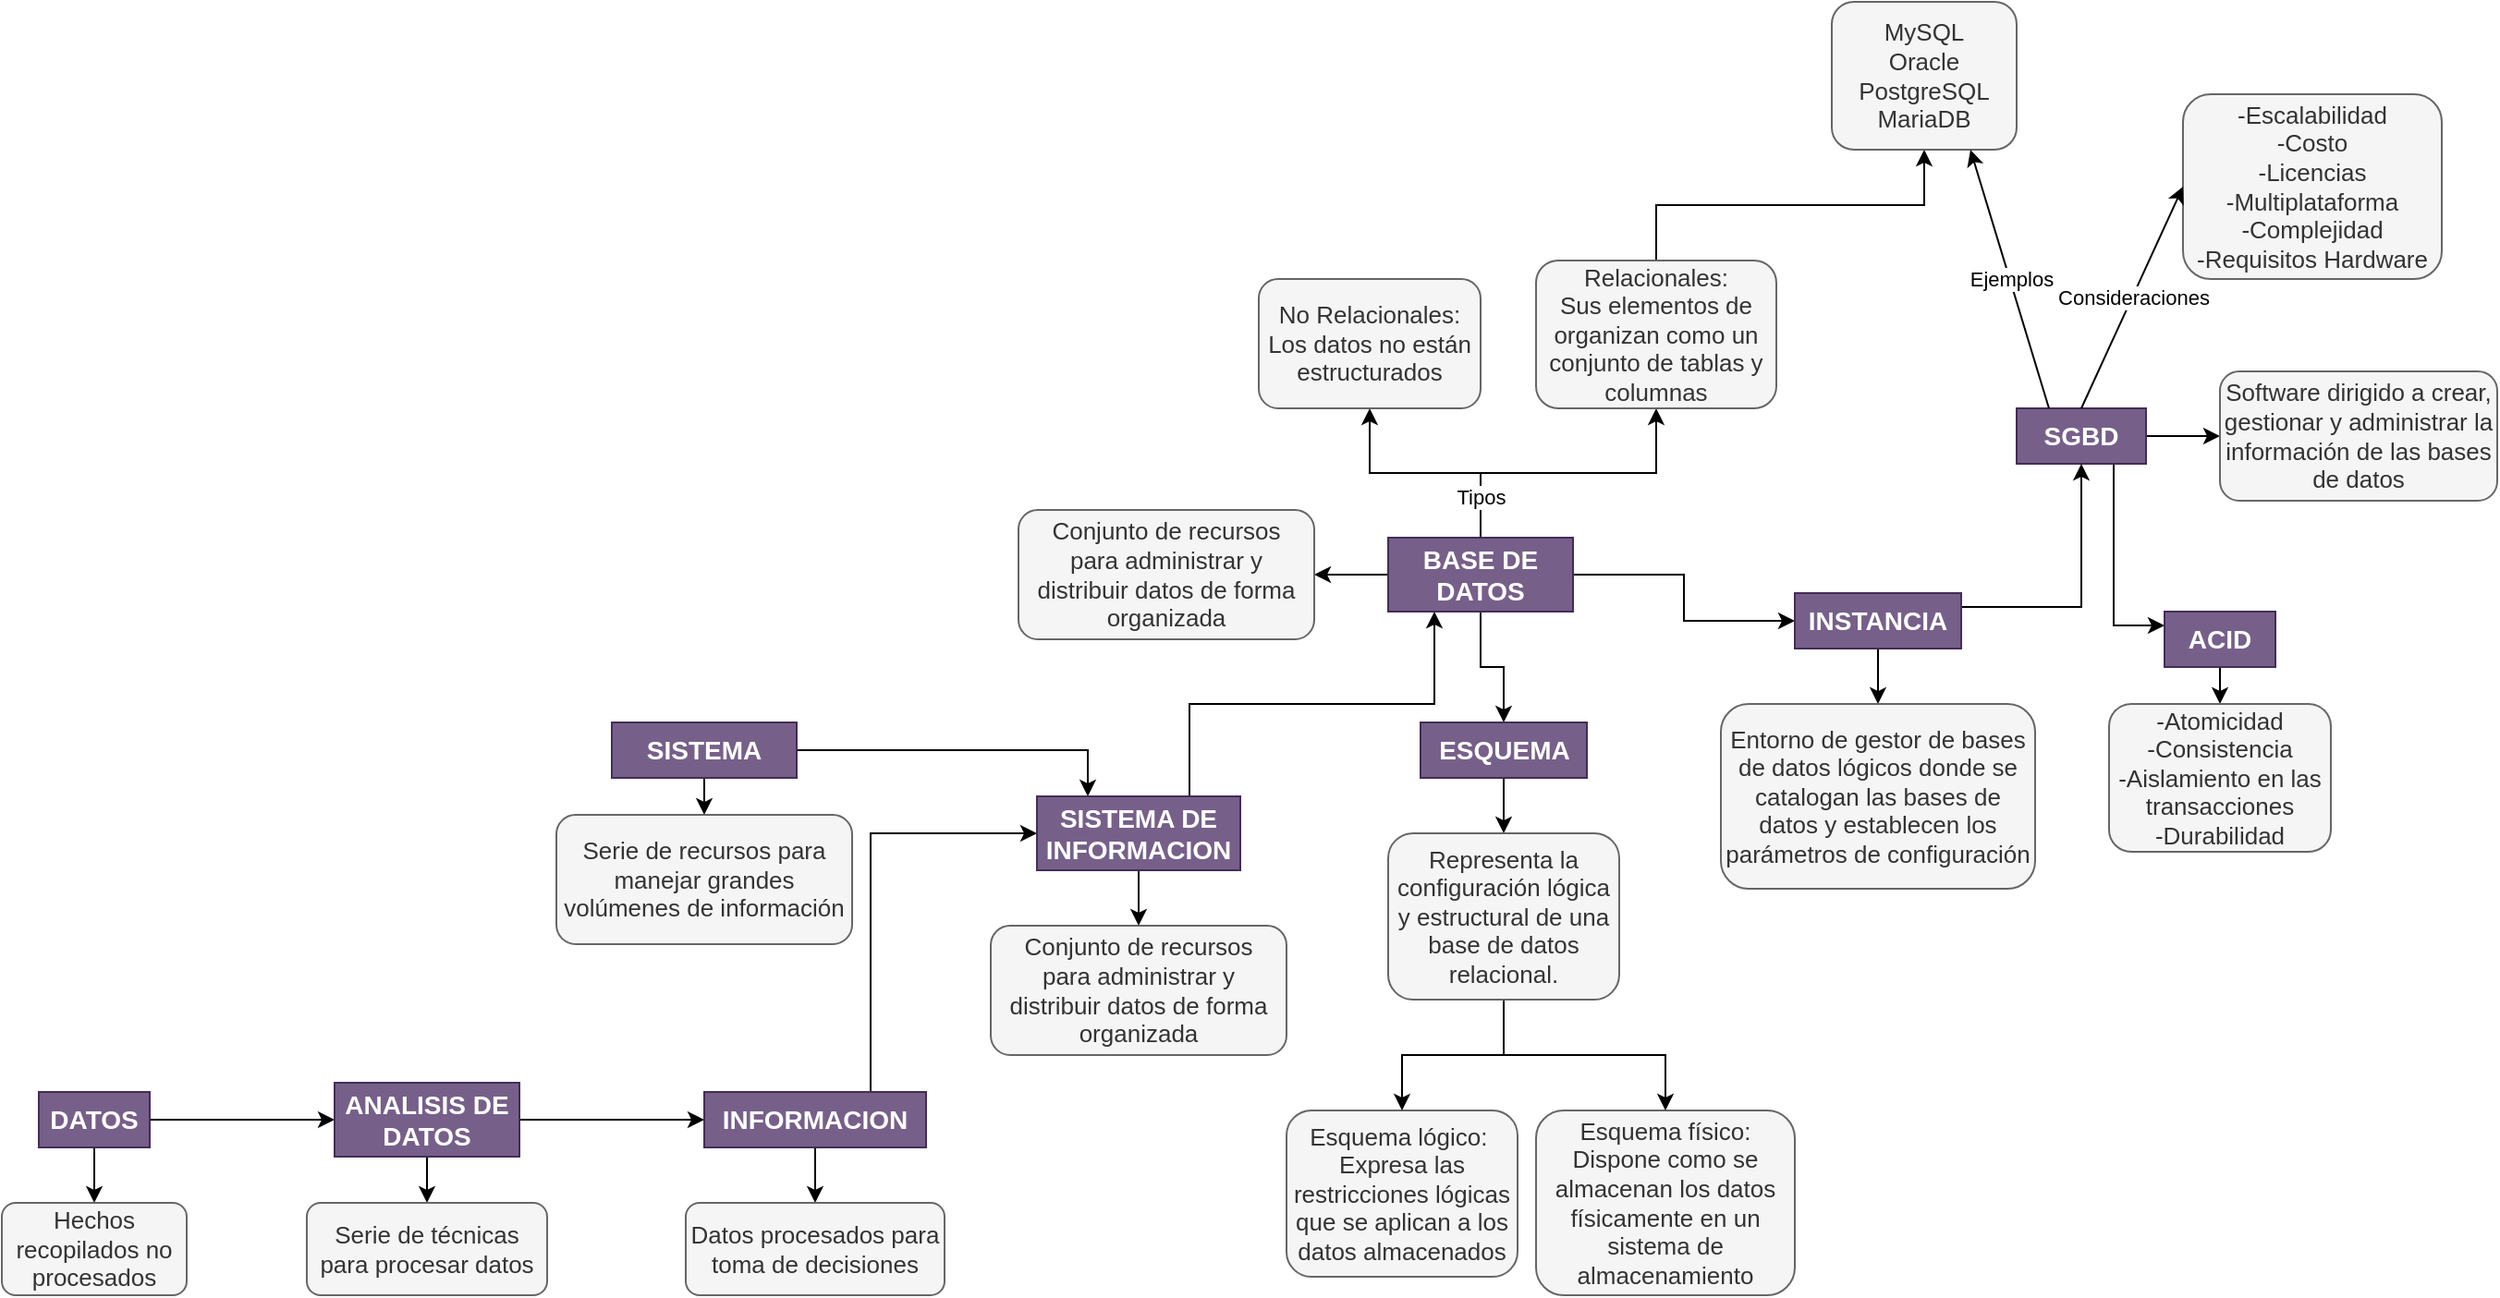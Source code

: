<mxfile version="21.6.3" type="github">
  <diagram name="Página-1" id="AEyVApIA7w85Lbusa7Iw">
    <mxGraphModel dx="993" dy="432" grid="1" gridSize="10" guides="1" tooltips="1" connect="1" arrows="1" fold="1" page="1" pageScale="1" pageWidth="1920" pageHeight="1200" math="0" shadow="0">
      <root>
        <mxCell id="0" />
        <mxCell id="1" parent="0" />
        <mxCell id="Nax9rcWnp-f-cdcPO7so-32" style="edgeStyle=orthogonalEdgeStyle;rounded=0;orthogonalLoop=1;jettySize=auto;html=1;exitX=1;exitY=0.5;exitDx=0;exitDy=0;entryX=0;entryY=0.5;entryDx=0;entryDy=0;" edge="1" parent="1" source="Nax9rcWnp-f-cdcPO7so-1" target="Nax9rcWnp-f-cdcPO7so-2">
          <mxGeometry relative="1" as="geometry" />
        </mxCell>
        <mxCell id="Nax9rcWnp-f-cdcPO7so-37" style="edgeStyle=orthogonalEdgeStyle;rounded=0;orthogonalLoop=1;jettySize=auto;html=1;exitX=0.5;exitY=1;exitDx=0;exitDy=0;entryX=0.5;entryY=0;entryDx=0;entryDy=0;" edge="1" parent="1" source="Nax9rcWnp-f-cdcPO7so-1" target="Nax9rcWnp-f-cdcPO7so-13">
          <mxGeometry relative="1" as="geometry" />
        </mxCell>
        <mxCell id="Nax9rcWnp-f-cdcPO7so-1" value="DATOS" style="rounded=0;whiteSpace=wrap;html=1;fillColor=#76608a;fontColor=#ffffff;strokeColor=#432D57;fontStyle=1;fontSize=14;" vertex="1" parent="1">
          <mxGeometry x="260" y="790" width="60" height="30" as="geometry" />
        </mxCell>
        <mxCell id="Nax9rcWnp-f-cdcPO7so-33" style="edgeStyle=orthogonalEdgeStyle;rounded=0;orthogonalLoop=1;jettySize=auto;html=1;exitX=1;exitY=0.5;exitDx=0;exitDy=0;entryX=0;entryY=0.5;entryDx=0;entryDy=0;" edge="1" parent="1" source="Nax9rcWnp-f-cdcPO7so-2" target="Nax9rcWnp-f-cdcPO7so-3">
          <mxGeometry relative="1" as="geometry" />
        </mxCell>
        <mxCell id="Nax9rcWnp-f-cdcPO7so-38" style="edgeStyle=orthogonalEdgeStyle;rounded=0;orthogonalLoop=1;jettySize=auto;html=1;exitX=0.5;exitY=1;exitDx=0;exitDy=0;entryX=0.5;entryY=0;entryDx=0;entryDy=0;" edge="1" parent="1" source="Nax9rcWnp-f-cdcPO7so-2" target="Nax9rcWnp-f-cdcPO7so-14">
          <mxGeometry relative="1" as="geometry" />
        </mxCell>
        <mxCell id="Nax9rcWnp-f-cdcPO7so-2" value="ANALISIS DE DATOS" style="rounded=0;whiteSpace=wrap;html=1;fillColor=#76608a;fontColor=#ffffff;strokeColor=#432D57;fontStyle=1;fontSize=14;" vertex="1" parent="1">
          <mxGeometry x="420" y="785" width="100" height="40" as="geometry" />
        </mxCell>
        <mxCell id="Nax9rcWnp-f-cdcPO7so-34" style="edgeStyle=orthogonalEdgeStyle;rounded=0;orthogonalLoop=1;jettySize=auto;html=1;exitX=0.75;exitY=0;exitDx=0;exitDy=0;entryX=0;entryY=0.5;entryDx=0;entryDy=0;" edge="1" parent="1" source="Nax9rcWnp-f-cdcPO7so-3" target="Nax9rcWnp-f-cdcPO7so-5">
          <mxGeometry relative="1" as="geometry" />
        </mxCell>
        <mxCell id="Nax9rcWnp-f-cdcPO7so-39" style="edgeStyle=orthogonalEdgeStyle;rounded=0;orthogonalLoop=1;jettySize=auto;html=1;exitX=0.5;exitY=1;exitDx=0;exitDy=0;entryX=0.5;entryY=0;entryDx=0;entryDy=0;" edge="1" parent="1" source="Nax9rcWnp-f-cdcPO7so-3" target="Nax9rcWnp-f-cdcPO7so-15">
          <mxGeometry relative="1" as="geometry" />
        </mxCell>
        <mxCell id="Nax9rcWnp-f-cdcPO7so-3" value="INFORMACION" style="rounded=0;whiteSpace=wrap;html=1;fillColor=#76608a;fontColor=#ffffff;strokeColor=#432D57;fontStyle=1;fontSize=14;" vertex="1" parent="1">
          <mxGeometry x="620" y="790" width="120" height="30" as="geometry" />
        </mxCell>
        <mxCell id="Nax9rcWnp-f-cdcPO7so-35" style="edgeStyle=orthogonalEdgeStyle;rounded=0;orthogonalLoop=1;jettySize=auto;html=1;exitX=1;exitY=0.5;exitDx=0;exitDy=0;entryX=0.25;entryY=0;entryDx=0;entryDy=0;" edge="1" parent="1" source="Nax9rcWnp-f-cdcPO7so-4" target="Nax9rcWnp-f-cdcPO7so-5">
          <mxGeometry relative="1" as="geometry" />
        </mxCell>
        <mxCell id="Nax9rcWnp-f-cdcPO7so-36" style="edgeStyle=orthogonalEdgeStyle;rounded=0;orthogonalLoop=1;jettySize=auto;html=1;exitX=0.5;exitY=1;exitDx=0;exitDy=0;entryX=0.5;entryY=0;entryDx=0;entryDy=0;" edge="1" parent="1" source="Nax9rcWnp-f-cdcPO7so-4" target="Nax9rcWnp-f-cdcPO7so-16">
          <mxGeometry relative="1" as="geometry" />
        </mxCell>
        <mxCell id="Nax9rcWnp-f-cdcPO7so-4" value="SISTEMA" style="rounded=0;whiteSpace=wrap;html=1;fillColor=#76608a;fontColor=#ffffff;strokeColor=#432D57;fontStyle=1;fontSize=14;" vertex="1" parent="1">
          <mxGeometry x="570" y="590" width="100" height="30" as="geometry" />
        </mxCell>
        <mxCell id="Nax9rcWnp-f-cdcPO7so-40" style="edgeStyle=orthogonalEdgeStyle;rounded=0;orthogonalLoop=1;jettySize=auto;html=1;exitX=0.5;exitY=1;exitDx=0;exitDy=0;entryX=0.5;entryY=0;entryDx=0;entryDy=0;" edge="1" parent="1" source="Nax9rcWnp-f-cdcPO7so-5" target="Nax9rcWnp-f-cdcPO7so-17">
          <mxGeometry relative="1" as="geometry" />
        </mxCell>
        <mxCell id="Nax9rcWnp-f-cdcPO7so-41" style="edgeStyle=orthogonalEdgeStyle;rounded=0;orthogonalLoop=1;jettySize=auto;html=1;exitX=0.75;exitY=0;exitDx=0;exitDy=0;entryX=0.25;entryY=1;entryDx=0;entryDy=0;" edge="1" parent="1" source="Nax9rcWnp-f-cdcPO7so-5" target="Nax9rcWnp-f-cdcPO7so-6">
          <mxGeometry relative="1" as="geometry" />
        </mxCell>
        <mxCell id="Nax9rcWnp-f-cdcPO7so-5" value="SISTEMA DE INFORMACION" style="rounded=0;whiteSpace=wrap;html=1;fillColor=#76608a;fontColor=#ffffff;strokeColor=#432D57;fontStyle=1;fontSize=14;" vertex="1" parent="1">
          <mxGeometry x="800" y="630" width="110" height="40" as="geometry" />
        </mxCell>
        <mxCell id="Nax9rcWnp-f-cdcPO7so-42" style="edgeStyle=orthogonalEdgeStyle;rounded=0;orthogonalLoop=1;jettySize=auto;html=1;exitX=0;exitY=0.5;exitDx=0;exitDy=0;entryX=1;entryY=0.5;entryDx=0;entryDy=0;" edge="1" parent="1" source="Nax9rcWnp-f-cdcPO7so-6" target="Nax9rcWnp-f-cdcPO7so-18">
          <mxGeometry relative="1" as="geometry" />
        </mxCell>
        <mxCell id="Nax9rcWnp-f-cdcPO7so-46" style="edgeStyle=orthogonalEdgeStyle;rounded=0;orthogonalLoop=1;jettySize=auto;html=1;exitX=0.5;exitY=1;exitDx=0;exitDy=0;entryX=0.5;entryY=0;entryDx=0;entryDy=0;" edge="1" parent="1" source="Nax9rcWnp-f-cdcPO7so-6" target="Nax9rcWnp-f-cdcPO7so-7">
          <mxGeometry relative="1" as="geometry" />
        </mxCell>
        <mxCell id="Nax9rcWnp-f-cdcPO7so-47" style="edgeStyle=orthogonalEdgeStyle;rounded=0;orthogonalLoop=1;jettySize=auto;html=1;exitX=1;exitY=0.5;exitDx=0;exitDy=0;entryX=0;entryY=0.5;entryDx=0;entryDy=0;" edge="1" parent="1" source="Nax9rcWnp-f-cdcPO7so-6" target="Nax9rcWnp-f-cdcPO7so-10">
          <mxGeometry relative="1" as="geometry" />
        </mxCell>
        <mxCell id="Nax9rcWnp-f-cdcPO7so-53" style="edgeStyle=orthogonalEdgeStyle;rounded=0;orthogonalLoop=1;jettySize=auto;html=1;exitX=0.5;exitY=0;exitDx=0;exitDy=0;entryX=0.5;entryY=1;entryDx=0;entryDy=0;" edge="1" parent="1" source="Nax9rcWnp-f-cdcPO7so-6" target="Nax9rcWnp-f-cdcPO7so-26">
          <mxGeometry relative="1" as="geometry" />
        </mxCell>
        <mxCell id="Nax9rcWnp-f-cdcPO7so-54" style="edgeStyle=orthogonalEdgeStyle;rounded=0;orthogonalLoop=1;jettySize=auto;html=1;exitX=0.5;exitY=0;exitDx=0;exitDy=0;entryX=0.5;entryY=1;entryDx=0;entryDy=0;" edge="1" parent="1" source="Nax9rcWnp-f-cdcPO7so-6" target="Nax9rcWnp-f-cdcPO7so-25">
          <mxGeometry relative="1" as="geometry" />
        </mxCell>
        <mxCell id="Nax9rcWnp-f-cdcPO7so-63" value="Tipos" style="edgeLabel;html=1;align=center;verticalAlign=middle;resizable=0;points=[];" vertex="1" connectable="0" parent="Nax9rcWnp-f-cdcPO7so-54">
          <mxGeometry x="-0.729" relative="1" as="geometry">
            <mxPoint as="offset" />
          </mxGeometry>
        </mxCell>
        <mxCell id="Nax9rcWnp-f-cdcPO7so-6" value="BASE DE DATOS" style="rounded=0;whiteSpace=wrap;html=1;fillColor=#76608a;fontColor=#ffffff;strokeColor=#432D57;fontStyle=1;fontSize=14;" vertex="1" parent="1">
          <mxGeometry x="990" y="490" width="100" height="40" as="geometry" />
        </mxCell>
        <mxCell id="Nax9rcWnp-f-cdcPO7so-43" style="edgeStyle=orthogonalEdgeStyle;rounded=0;orthogonalLoop=1;jettySize=auto;html=1;exitX=0.5;exitY=1;exitDx=0;exitDy=0;entryX=0.5;entryY=0;entryDx=0;entryDy=0;" edge="1" parent="1" source="Nax9rcWnp-f-cdcPO7so-7" target="Nax9rcWnp-f-cdcPO7so-21">
          <mxGeometry relative="1" as="geometry" />
        </mxCell>
        <mxCell id="Nax9rcWnp-f-cdcPO7so-7" value="ESQUEMA" style="rounded=0;whiteSpace=wrap;html=1;fillColor=#76608a;fontColor=#ffffff;strokeColor=#432D57;fontStyle=1;fontSize=14;" vertex="1" parent="1">
          <mxGeometry x="1007.5" y="590" width="90" height="30" as="geometry" />
        </mxCell>
        <mxCell id="Nax9rcWnp-f-cdcPO7so-50" style="edgeStyle=orthogonalEdgeStyle;rounded=0;orthogonalLoop=1;jettySize=auto;html=1;exitX=0.75;exitY=1;exitDx=0;exitDy=0;entryX=0;entryY=0.25;entryDx=0;entryDy=0;" edge="1" parent="1" source="Nax9rcWnp-f-cdcPO7so-9" target="Nax9rcWnp-f-cdcPO7so-11">
          <mxGeometry relative="1" as="geometry" />
        </mxCell>
        <mxCell id="Nax9rcWnp-f-cdcPO7so-52" style="edgeStyle=orthogonalEdgeStyle;rounded=0;orthogonalLoop=1;jettySize=auto;html=1;exitX=1;exitY=0.5;exitDx=0;exitDy=0;entryX=0;entryY=0.5;entryDx=0;entryDy=0;" edge="1" parent="1" source="Nax9rcWnp-f-cdcPO7so-9" target="Nax9rcWnp-f-cdcPO7so-27">
          <mxGeometry relative="1" as="geometry" />
        </mxCell>
        <mxCell id="Nax9rcWnp-f-cdcPO7so-9" value="SGBD" style="rounded=0;whiteSpace=wrap;html=1;fillColor=#76608a;fontColor=#ffffff;strokeColor=#432D57;fontStyle=1;fontSize=14;" vertex="1" parent="1">
          <mxGeometry x="1330" y="420" width="70" height="30" as="geometry" />
        </mxCell>
        <mxCell id="Nax9rcWnp-f-cdcPO7so-48" style="edgeStyle=orthogonalEdgeStyle;rounded=0;orthogonalLoop=1;jettySize=auto;html=1;exitX=0.5;exitY=1;exitDx=0;exitDy=0;entryX=0.5;entryY=0;entryDx=0;entryDy=0;" edge="1" parent="1" source="Nax9rcWnp-f-cdcPO7so-10" target="Nax9rcWnp-f-cdcPO7so-22">
          <mxGeometry relative="1" as="geometry" />
        </mxCell>
        <mxCell id="Nax9rcWnp-f-cdcPO7so-49" style="edgeStyle=orthogonalEdgeStyle;rounded=0;orthogonalLoop=1;jettySize=auto;html=1;exitX=1;exitY=0.25;exitDx=0;exitDy=0;entryX=0.5;entryY=1;entryDx=0;entryDy=0;" edge="1" parent="1" source="Nax9rcWnp-f-cdcPO7so-10" target="Nax9rcWnp-f-cdcPO7so-9">
          <mxGeometry relative="1" as="geometry" />
        </mxCell>
        <mxCell id="Nax9rcWnp-f-cdcPO7so-10" value="INSTANCIA" style="rounded=0;whiteSpace=wrap;html=1;fillColor=#76608a;fontColor=#ffffff;strokeColor=#432D57;fontStyle=1;fontSize=14;" vertex="1" parent="1">
          <mxGeometry x="1210" y="520" width="90" height="30" as="geometry" />
        </mxCell>
        <mxCell id="Nax9rcWnp-f-cdcPO7so-51" style="edgeStyle=orthogonalEdgeStyle;rounded=0;orthogonalLoop=1;jettySize=auto;html=1;exitX=0.5;exitY=1;exitDx=0;exitDy=0;entryX=0.5;entryY=0;entryDx=0;entryDy=0;" edge="1" parent="1" source="Nax9rcWnp-f-cdcPO7so-11" target="Nax9rcWnp-f-cdcPO7so-28">
          <mxGeometry relative="1" as="geometry" />
        </mxCell>
        <mxCell id="Nax9rcWnp-f-cdcPO7so-11" value="ACID" style="rounded=0;whiteSpace=wrap;html=1;fillColor=#76608a;fontColor=#ffffff;strokeColor=#432D57;fontStyle=1;fontSize=14;" vertex="1" parent="1">
          <mxGeometry x="1410" y="530" width="60" height="30" as="geometry" />
        </mxCell>
        <mxCell id="Nax9rcWnp-f-cdcPO7so-13" value="&lt;div style=&quot;font-size: 13px;&quot;&gt;Hechos&lt;/div&gt;&lt;div style=&quot;font-size: 13px;&quot;&gt;recopilados no&lt;/div&gt;&lt;div style=&quot;font-size: 13px;&quot;&gt;procesados&lt;/div&gt;" style="rounded=1;whiteSpace=wrap;html=1;fillColor=#f5f5f5;strokeColor=#666666;fontColor=#333333;fontSize=13;" vertex="1" parent="1">
          <mxGeometry x="240" y="850" width="100" height="50" as="geometry" />
        </mxCell>
        <mxCell id="Nax9rcWnp-f-cdcPO7so-14" value="&lt;div style=&quot;font-size: 13px;&quot;&gt;Serie de técnicas para procesar datos&lt;/div&gt;" style="rounded=1;whiteSpace=wrap;html=1;fillColor=#f5f5f5;strokeColor=#666666;fontColor=#333333;fontSize=13;" vertex="1" parent="1">
          <mxGeometry x="405" y="850" width="130" height="50" as="geometry" />
        </mxCell>
        <mxCell id="Nax9rcWnp-f-cdcPO7so-15" value="&lt;div style=&quot;font-size: 13px;&quot;&gt;Datos procesados para toma de decisiones&lt;/div&gt;" style="rounded=1;whiteSpace=wrap;html=1;fillColor=#f5f5f5;strokeColor=#666666;fontColor=#333333;fontSize=13;" vertex="1" parent="1">
          <mxGeometry x="610" y="850" width="140" height="50" as="geometry" />
        </mxCell>
        <mxCell id="Nax9rcWnp-f-cdcPO7so-16" value="&lt;div style=&quot;font-size: 13px;&quot;&gt;&lt;div&gt;Serie de recursos para&lt;/div&gt;&lt;div&gt;manejar grandes&lt;/div&gt;&lt;div&gt;volúmenes de información&lt;/div&gt;&lt;/div&gt;" style="rounded=1;whiteSpace=wrap;html=1;fillColor=#f5f5f5;strokeColor=#666666;fontColor=#333333;fontSize=13;" vertex="1" parent="1">
          <mxGeometry x="540" y="640" width="160" height="70" as="geometry" />
        </mxCell>
        <mxCell id="Nax9rcWnp-f-cdcPO7so-17" value="&lt;div style=&quot;&quot;&gt;&lt;div style=&quot;&quot;&gt;Conjunto de recursos&lt;/div&gt;&lt;div style=&quot;&quot;&gt;para administrar y&lt;/div&gt;&lt;div style=&quot;&quot;&gt;distribuir datos de forma&lt;/div&gt;&lt;div style=&quot;&quot;&gt;organizada&lt;/div&gt;&lt;/div&gt;" style="rounded=1;whiteSpace=wrap;html=1;fillColor=#f5f5f5;strokeColor=#666666;fontColor=#333333;fontSize=13;" vertex="1" parent="1">
          <mxGeometry x="775" y="700" width="160" height="70" as="geometry" />
        </mxCell>
        <mxCell id="Nax9rcWnp-f-cdcPO7so-18" value="&lt;div style=&quot;&quot;&gt;&lt;div style=&quot;&quot;&gt;Conjunto de recursos&lt;/div&gt;&lt;div style=&quot;&quot;&gt;para administrar y&lt;/div&gt;&lt;div style=&quot;&quot;&gt;distribuir datos de forma&lt;/div&gt;&lt;div style=&quot;&quot;&gt;organizada&lt;/div&gt;&lt;/div&gt;" style="rounded=1;whiteSpace=wrap;html=1;fillColor=#f5f5f5;strokeColor=#666666;fontColor=#333333;fontSize=13;" vertex="1" parent="1">
          <mxGeometry x="790" y="475" width="160" height="70" as="geometry" />
        </mxCell>
        <mxCell id="Nax9rcWnp-f-cdcPO7so-19" value="&lt;div style=&quot;&quot;&gt;&lt;div style=&quot;&quot;&gt;Esquema lógico:&amp;nbsp;&lt;/div&gt;&lt;div style=&quot;&quot;&gt;Expresa las restricciones lógicas que se aplican a los datos almacenados&lt;/div&gt;&lt;/div&gt;" style="rounded=1;whiteSpace=wrap;html=1;fillColor=#f5f5f5;strokeColor=#666666;fontColor=#333333;fontSize=13;" vertex="1" parent="1">
          <mxGeometry x="935" y="800" width="125" height="90" as="geometry" />
        </mxCell>
        <mxCell id="Nax9rcWnp-f-cdcPO7so-20" value="&lt;div style=&quot;&quot;&gt;&lt;div style=&quot;&quot;&gt;Esquema físico:&lt;br&gt;&lt;/div&gt;&lt;div style=&quot;&quot;&gt;Dispone como se almacenan los datos físicamente en un sistema de almacenamiento&lt;/div&gt;&lt;/div&gt;" style="rounded=1;whiteSpace=wrap;html=1;fillColor=#f5f5f5;strokeColor=#666666;fontColor=#333333;fontSize=13;" vertex="1" parent="1">
          <mxGeometry x="1070" y="800" width="140" height="100" as="geometry" />
        </mxCell>
        <mxCell id="Nax9rcWnp-f-cdcPO7so-44" style="edgeStyle=orthogonalEdgeStyle;rounded=0;orthogonalLoop=1;jettySize=auto;html=1;exitX=0.5;exitY=1;exitDx=0;exitDy=0;entryX=0.5;entryY=0;entryDx=0;entryDy=0;" edge="1" parent="1" source="Nax9rcWnp-f-cdcPO7so-21" target="Nax9rcWnp-f-cdcPO7so-19">
          <mxGeometry relative="1" as="geometry" />
        </mxCell>
        <mxCell id="Nax9rcWnp-f-cdcPO7so-45" style="edgeStyle=orthogonalEdgeStyle;rounded=0;orthogonalLoop=1;jettySize=auto;html=1;exitX=0.5;exitY=1;exitDx=0;exitDy=0;entryX=0.5;entryY=0;entryDx=0;entryDy=0;" edge="1" parent="1" source="Nax9rcWnp-f-cdcPO7so-21" target="Nax9rcWnp-f-cdcPO7so-20">
          <mxGeometry relative="1" as="geometry" />
        </mxCell>
        <mxCell id="Nax9rcWnp-f-cdcPO7so-21" value="&lt;div style=&quot;&quot;&gt;&lt;div style=&quot;&quot;&gt;Representa la configuración lógica y estructural de una base de datos relacional.&lt;/div&gt;&lt;/div&gt;" style="rounded=1;whiteSpace=wrap;html=1;fillColor=#f5f5f5;strokeColor=#666666;fontColor=#333333;fontSize=13;" vertex="1" parent="1">
          <mxGeometry x="990" y="650" width="125" height="90" as="geometry" />
        </mxCell>
        <mxCell id="Nax9rcWnp-f-cdcPO7so-22" value="&lt;div style=&quot;&quot;&gt;&lt;div style=&quot;&quot;&gt;Entorno de gestor de bases de datos lógicos donde se catalogan las bases de datos y establecen los parámetros de configuración&lt;/div&gt;&lt;/div&gt;" style="rounded=1;whiteSpace=wrap;html=1;fillColor=#f5f5f5;strokeColor=#666666;fontColor=#333333;fontSize=13;" vertex="1" parent="1">
          <mxGeometry x="1170" y="580" width="170" height="100" as="geometry" />
        </mxCell>
        <mxCell id="Nax9rcWnp-f-cdcPO7so-62" style="edgeStyle=orthogonalEdgeStyle;rounded=0;orthogonalLoop=1;jettySize=auto;html=1;exitX=0.5;exitY=0;exitDx=0;exitDy=0;" edge="1" parent="1" source="Nax9rcWnp-f-cdcPO7so-25" target="Nax9rcWnp-f-cdcPO7so-58">
          <mxGeometry relative="1" as="geometry" />
        </mxCell>
        <mxCell id="Nax9rcWnp-f-cdcPO7so-25" value="&lt;div style=&quot;&quot;&gt;&lt;div style=&quot;&quot;&gt;Relacionales:&lt;/div&gt;&lt;div style=&quot;&quot;&gt;&lt;div&gt;Sus elementos de&lt;/div&gt;&lt;div&gt;organizan como un&lt;/div&gt;&lt;div&gt;conjunto de tablas y&lt;/div&gt;&lt;div&gt;columnas&lt;/div&gt;&lt;/div&gt;&lt;/div&gt;" style="rounded=1;whiteSpace=wrap;html=1;fillColor=#f5f5f5;strokeColor=#666666;fontColor=#333333;fontSize=13;" vertex="1" parent="1">
          <mxGeometry x="1070" y="340" width="130" height="80" as="geometry" />
        </mxCell>
        <mxCell id="Nax9rcWnp-f-cdcPO7so-26" value="&lt;div style=&quot;&quot;&gt;&lt;div style=&quot;&quot;&gt;No Relacionales:&lt;/div&gt;&lt;div style=&quot;&quot;&gt;Los datos no están estructurados&lt;/div&gt;&lt;/div&gt;" style="rounded=1;whiteSpace=wrap;html=1;fillColor=#f5f5f5;strokeColor=#666666;fontColor=#333333;fontSize=13;" vertex="1" parent="1">
          <mxGeometry x="920" y="350" width="120" height="70" as="geometry" />
        </mxCell>
        <mxCell id="Nax9rcWnp-f-cdcPO7so-27" value="&lt;div style=&quot;&quot;&gt;&lt;div style=&quot;&quot;&gt;Software dirigido a crear, gestionar y administrar la información de las bases de datos&lt;br&gt;&lt;/div&gt;&lt;/div&gt;" style="rounded=1;whiteSpace=wrap;html=1;fillColor=#f5f5f5;strokeColor=#666666;fontColor=#333333;fontSize=13;" vertex="1" parent="1">
          <mxGeometry x="1440" y="400" width="150" height="70" as="geometry" />
        </mxCell>
        <mxCell id="Nax9rcWnp-f-cdcPO7so-28" value="&lt;div style=&quot;&quot;&gt;&lt;div style=&quot;&quot;&gt;&lt;div&gt;-Atomicidad&lt;/div&gt;&lt;div&gt;-Consistencia&lt;/div&gt;&lt;div&gt;-Aislamiento en las&lt;/div&gt;&lt;div&gt;transacciones&lt;/div&gt;&lt;div&gt;-Durabilidad&lt;/div&gt;&lt;/div&gt;&lt;/div&gt;" style="rounded=1;whiteSpace=wrap;html=1;fillColor=#f5f5f5;strokeColor=#666666;fontColor=#333333;fontSize=13;" vertex="1" parent="1">
          <mxGeometry x="1380" y="580" width="120" height="80" as="geometry" />
        </mxCell>
        <mxCell id="Nax9rcWnp-f-cdcPO7so-29" value="&lt;div style=&quot;&quot;&gt;&lt;div style=&quot;&quot;&gt;-Escalabilidad&lt;/div&gt;&lt;div style=&quot;&quot;&gt;-Costo&lt;/div&gt;&lt;div style=&quot;&quot;&gt;-Licencias&lt;/div&gt;&lt;div style=&quot;&quot;&gt;-Multiplataforma&lt;/div&gt;&lt;div style=&quot;&quot;&gt;-Complejidad&lt;/div&gt;&lt;div style=&quot;&quot;&gt;-Requisitos Hardware&lt;/div&gt;&lt;/div&gt;" style="rounded=1;whiteSpace=wrap;html=1;fillColor=#f5f5f5;strokeColor=#666666;fontColor=#333333;fontSize=13;" vertex="1" parent="1">
          <mxGeometry x="1420" y="250" width="140" height="100" as="geometry" />
        </mxCell>
        <mxCell id="Nax9rcWnp-f-cdcPO7so-55" value="" style="endArrow=classic;html=1;rounded=0;exitX=0.5;exitY=0;exitDx=0;exitDy=0;entryX=0;entryY=0.5;entryDx=0;entryDy=0;" edge="1" parent="1" source="Nax9rcWnp-f-cdcPO7so-9" target="Nax9rcWnp-f-cdcPO7so-29">
          <mxGeometry relative="1" as="geometry">
            <mxPoint x="1300" y="350" as="sourcePoint" />
            <mxPoint x="1400" y="350" as="targetPoint" />
          </mxGeometry>
        </mxCell>
        <mxCell id="Nax9rcWnp-f-cdcPO7so-56" value="Consideraciones" style="edgeLabel;resizable=0;html=1;align=center;verticalAlign=middle;" connectable="0" vertex="1" parent="Nax9rcWnp-f-cdcPO7so-55">
          <mxGeometry relative="1" as="geometry" />
        </mxCell>
        <mxCell id="Nax9rcWnp-f-cdcPO7so-58" value="&lt;div style=&quot;&quot;&gt;&lt;div style=&quot;&quot;&gt;MySQL&lt;/div&gt;&lt;div style=&quot;&quot;&gt;Oracle&lt;/div&gt;&lt;div style=&quot;&quot;&gt;PostgreSQL&lt;/div&gt;&lt;div style=&quot;&quot;&gt;MariaDB&lt;/div&gt;&lt;/div&gt;" style="rounded=1;whiteSpace=wrap;html=1;fillColor=#f5f5f5;strokeColor=#666666;fontColor=#333333;fontSize=13;" vertex="1" parent="1">
          <mxGeometry x="1230" y="200" width="100" height="80" as="geometry" />
        </mxCell>
        <mxCell id="Nax9rcWnp-f-cdcPO7so-59" value="" style="endArrow=classic;html=1;rounded=0;exitX=0.25;exitY=0;exitDx=0;exitDy=0;entryX=0.75;entryY=1;entryDx=0;entryDy=0;" edge="1" parent="1" source="Nax9rcWnp-f-cdcPO7so-9" target="Nax9rcWnp-f-cdcPO7so-58">
          <mxGeometry relative="1" as="geometry">
            <mxPoint x="1375" y="430" as="sourcePoint" />
            <mxPoint x="1430" y="310" as="targetPoint" />
          </mxGeometry>
        </mxCell>
        <mxCell id="Nax9rcWnp-f-cdcPO7so-60" value="Ejemplos" style="edgeLabel;resizable=0;html=1;align=center;verticalAlign=middle;" connectable="0" vertex="1" parent="Nax9rcWnp-f-cdcPO7so-59">
          <mxGeometry relative="1" as="geometry" />
        </mxCell>
      </root>
    </mxGraphModel>
  </diagram>
</mxfile>

